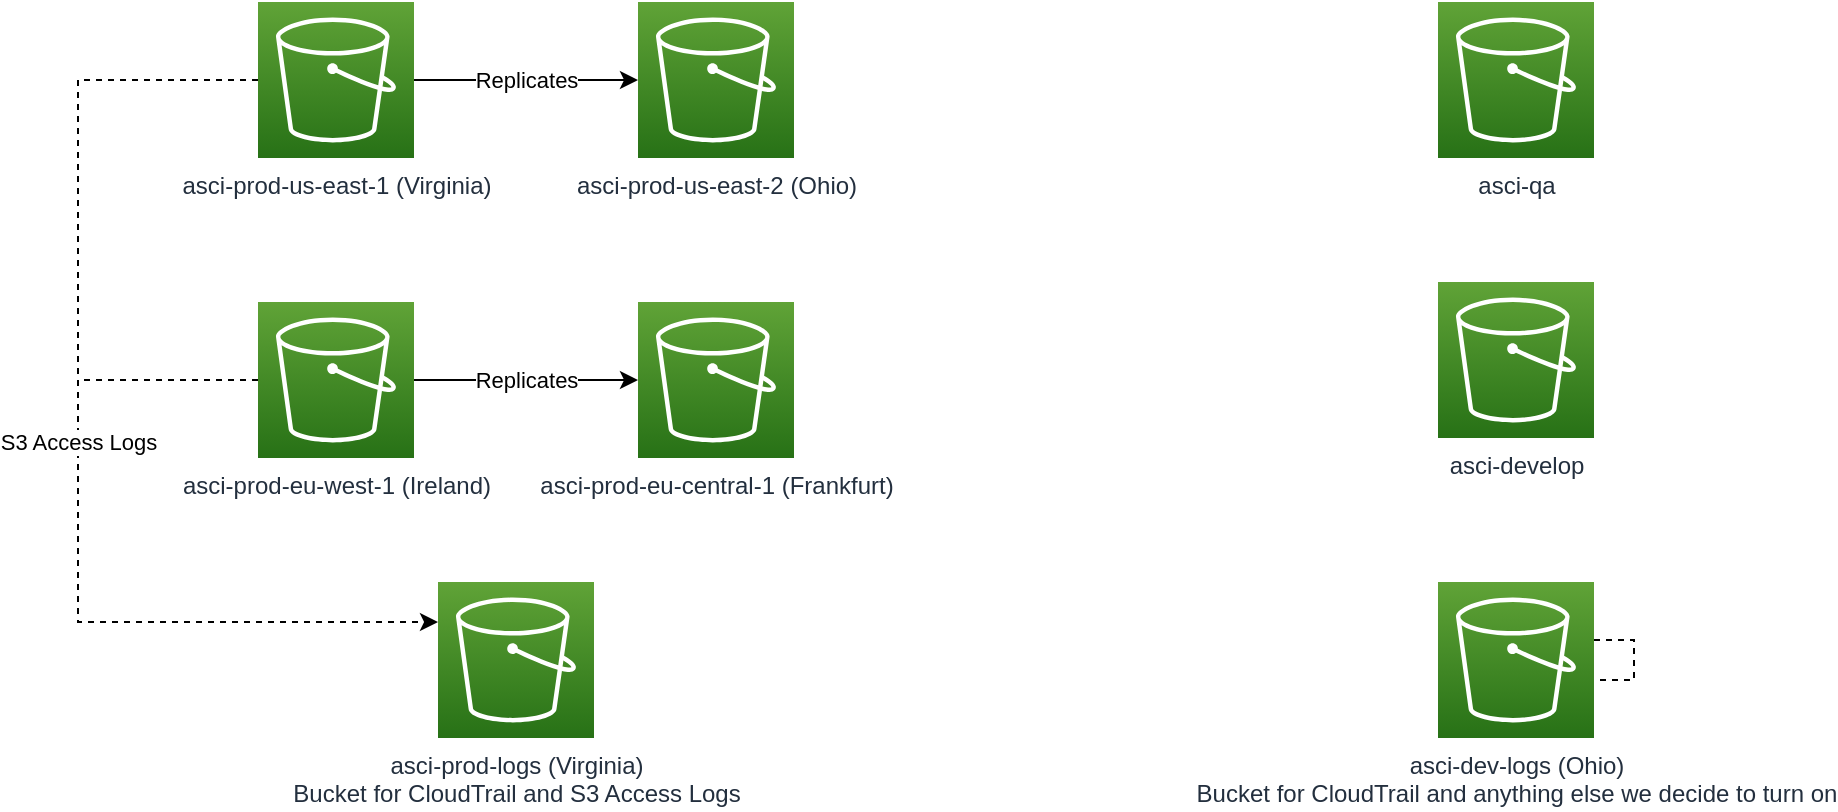 <mxfile version="13.6.2" type="github">
  <diagram id="Ht1M8jgEwFfnCIfOTk4-" name="Page-1">
    <mxGraphModel dx="1189" dy="1051" grid="1" gridSize="10" guides="1" tooltips="1" connect="1" arrows="1" fold="1" page="1" pageScale="1" pageWidth="1169" pageHeight="827" math="0" shadow="0">
      <root>
        <mxCell id="0" />
        <mxCell id="1" parent="0" />
        <mxCell id="K-pF8CbbJTNkB4duFRUY-7" value="Replicates" style="edgeStyle=orthogonalEdgeStyle;rounded=0;orthogonalLoop=1;jettySize=auto;html=1;" edge="1" parent="1" source="K-pF8CbbJTNkB4duFRUY-1" target="K-pF8CbbJTNkB4duFRUY-3">
          <mxGeometry relative="1" as="geometry" />
        </mxCell>
        <mxCell id="K-pF8CbbJTNkB4duFRUY-11" value="S3 Access Logs" style="rounded=0;orthogonalLoop=1;jettySize=auto;html=1;edgeStyle=orthogonalEdgeStyle;endArrow=classic;endFill=1;dashed=1;" edge="1" parent="1" source="K-pF8CbbJTNkB4duFRUY-1" target="K-pF8CbbJTNkB4duFRUY-9">
          <mxGeometry relative="1" as="geometry">
            <mxPoint x="140" y="420" as="targetPoint" />
            <Array as="points">
              <mxPoint x="140" y="149" />
              <mxPoint x="140" y="420" />
            </Array>
          </mxGeometry>
        </mxCell>
        <mxCell id="K-pF8CbbJTNkB4duFRUY-1" value="asci-prod-us-east-1 (Virginia)" style="outlineConnect=0;fontColor=#232F3E;gradientColor=#60A337;gradientDirection=north;fillColor=#277116;strokeColor=#ffffff;dashed=0;verticalLabelPosition=bottom;verticalAlign=top;align=center;html=1;fontSize=12;fontStyle=0;aspect=fixed;shape=mxgraph.aws4.resourceIcon;resIcon=mxgraph.aws4.s3;" vertex="1" parent="1">
          <mxGeometry x="230" y="110" width="78" height="78" as="geometry" />
        </mxCell>
        <mxCell id="K-pF8CbbJTNkB4duFRUY-8" value="Replicates" style="edgeStyle=orthogonalEdgeStyle;rounded=0;orthogonalLoop=1;jettySize=auto;html=1;" edge="1" parent="1" source="K-pF8CbbJTNkB4duFRUY-2" target="K-pF8CbbJTNkB4duFRUY-4">
          <mxGeometry relative="1" as="geometry" />
        </mxCell>
        <mxCell id="K-pF8CbbJTNkB4duFRUY-12" style="edgeStyle=orthogonalEdgeStyle;rounded=0;orthogonalLoop=1;jettySize=auto;html=1;dashed=1;endArrow=none;endFill=0;" edge="1" parent="1" source="K-pF8CbbJTNkB4duFRUY-2">
          <mxGeometry relative="1" as="geometry">
            <mxPoint x="140" y="299" as="targetPoint" />
          </mxGeometry>
        </mxCell>
        <mxCell id="K-pF8CbbJTNkB4duFRUY-2" value="asci-prod-eu-west-1 (Ireland)" style="outlineConnect=0;fontColor=#232F3E;gradientColor=#60A337;gradientDirection=north;fillColor=#277116;strokeColor=#ffffff;dashed=0;verticalLabelPosition=bottom;verticalAlign=top;align=center;html=1;fontSize=12;fontStyle=0;aspect=fixed;shape=mxgraph.aws4.resourceIcon;resIcon=mxgraph.aws4.s3;" vertex="1" parent="1">
          <mxGeometry x="230" y="260" width="78" height="78" as="geometry" />
        </mxCell>
        <mxCell id="K-pF8CbbJTNkB4duFRUY-3" value="asci-prod-us-east-2 (Ohio)&lt;br&gt;" style="outlineConnect=0;fontColor=#232F3E;gradientColor=#60A337;gradientDirection=north;fillColor=#277116;strokeColor=#ffffff;dashed=0;verticalLabelPosition=bottom;verticalAlign=top;align=center;html=1;fontSize=12;fontStyle=0;aspect=fixed;shape=mxgraph.aws4.resourceIcon;resIcon=mxgraph.aws4.s3;" vertex="1" parent="1">
          <mxGeometry x="420" y="110" width="78" height="78" as="geometry" />
        </mxCell>
        <mxCell id="K-pF8CbbJTNkB4duFRUY-4" value="asci-prod-eu-central-1 (Frankfurt)" style="outlineConnect=0;fontColor=#232F3E;gradientColor=#60A337;gradientDirection=north;fillColor=#277116;strokeColor=#ffffff;dashed=0;verticalLabelPosition=bottom;verticalAlign=top;align=center;html=1;fontSize=12;fontStyle=0;aspect=fixed;shape=mxgraph.aws4.resourceIcon;resIcon=mxgraph.aws4.s3;" vertex="1" parent="1">
          <mxGeometry x="420" y="260" width="78" height="78" as="geometry" />
        </mxCell>
        <mxCell id="K-pF8CbbJTNkB4duFRUY-5" value="asci-qa" style="outlineConnect=0;fontColor=#232F3E;gradientColor=#60A337;gradientDirection=north;fillColor=#277116;strokeColor=#ffffff;dashed=0;verticalLabelPosition=bottom;verticalAlign=top;align=center;html=1;fontSize=12;fontStyle=0;aspect=fixed;shape=mxgraph.aws4.resourceIcon;resIcon=mxgraph.aws4.s3;" vertex="1" parent="1">
          <mxGeometry x="820" y="110" width="78" height="78" as="geometry" />
        </mxCell>
        <mxCell id="K-pF8CbbJTNkB4duFRUY-6" value="asci-develop" style="outlineConnect=0;fontColor=#232F3E;gradientColor=#60A337;gradientDirection=north;fillColor=#277116;strokeColor=#ffffff;dashed=0;verticalLabelPosition=bottom;verticalAlign=top;align=center;html=1;fontSize=12;fontStyle=0;aspect=fixed;shape=mxgraph.aws4.resourceIcon;resIcon=mxgraph.aws4.s3;" vertex="1" parent="1">
          <mxGeometry x="820" y="250" width="78" height="78" as="geometry" />
        </mxCell>
        <mxCell id="K-pF8CbbJTNkB4duFRUY-9" value="asci-prod-logs (Virginia)&lt;br&gt;Bucket for CloudTrail and S3 Access Logs" style="outlineConnect=0;fontColor=#232F3E;gradientColor=#60A337;gradientDirection=north;fillColor=#277116;strokeColor=#ffffff;dashed=0;verticalLabelPosition=bottom;verticalAlign=top;align=center;html=1;fontSize=12;fontStyle=0;aspect=fixed;shape=mxgraph.aws4.resourceIcon;resIcon=mxgraph.aws4.s3;" vertex="1" parent="1">
          <mxGeometry x="320" y="400" width="78" height="78" as="geometry" />
        </mxCell>
        <mxCell id="K-pF8CbbJTNkB4duFRUY-13" value="asci-dev-logs (Ohio)&lt;br&gt;Bucket for CloudTrail and anything else we decide to turn on" style="outlineConnect=0;fontColor=#232F3E;gradientColor=#60A337;gradientDirection=north;fillColor=#277116;strokeColor=#ffffff;dashed=0;verticalLabelPosition=bottom;verticalAlign=top;align=center;html=1;fontSize=12;fontStyle=0;aspect=fixed;shape=mxgraph.aws4.resourceIcon;resIcon=mxgraph.aws4.s3;" vertex="1" parent="1">
          <mxGeometry x="820" y="400" width="78" height="78" as="geometry" />
        </mxCell>
        <mxCell id="K-pF8CbbJTNkB4duFRUY-14" style="edgeStyle=orthogonalEdgeStyle;rounded=0;orthogonalLoop=1;jettySize=auto;html=1;dashed=1;endArrow=none;endFill=0;" edge="1" parent="1" source="K-pF8CbbJTNkB4duFRUY-13" target="K-pF8CbbJTNkB4duFRUY-13">
          <mxGeometry relative="1" as="geometry" />
        </mxCell>
      </root>
    </mxGraphModel>
  </diagram>
</mxfile>
